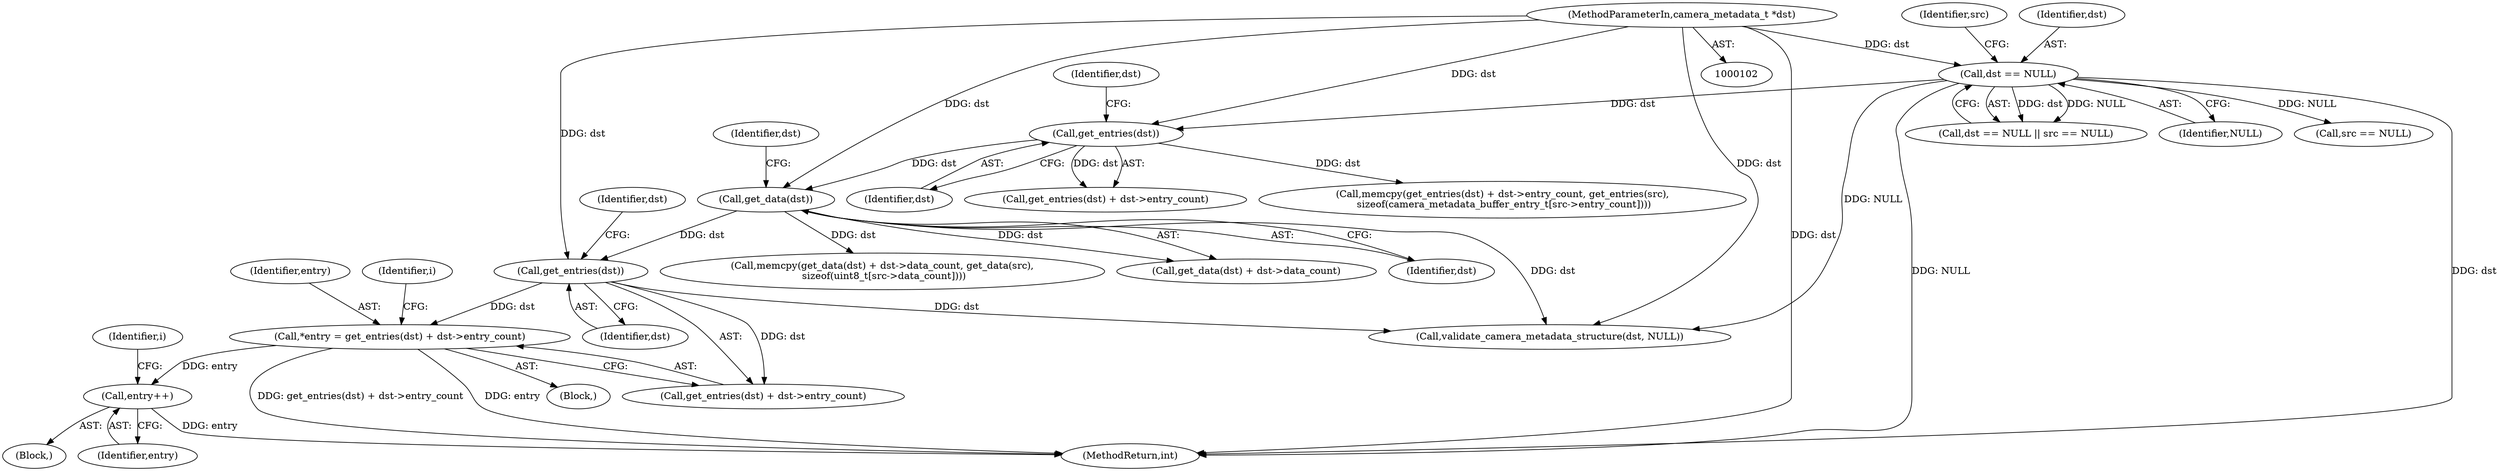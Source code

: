 digraph "0_Android_e9e44f797742f52996ebf307740dad58c28fd9b5@pointer" {
"1000210" [label="(Call,*entry = get_entries(dst) + dst->entry_count)"];
"1000213" [label="(Call,get_entries(dst))"];
"1000189" [label="(Call,get_data(dst))"];
"1000174" [label="(Call,get_entries(dst))"];
"1000108" [label="(Call,dst == NULL)"];
"1000103" [label="(MethodParameterIn,camera_metadata_t *dst)"];
"1000231" [label="(Call,entry++)"];
"1000188" [label="(Call,get_data(dst) + dst->data_count)"];
"1000307" [label="(MethodReturn,int)"];
"1000175" [label="(Identifier,dst)"];
"1000224" [label="(Identifier,i)"];
"1000221" [label="(Identifier,i)"];
"1000232" [label="(Identifier,entry)"];
"1000177" [label="(Identifier,dst)"];
"1000212" [label="(Call,get_entries(dst) + dst->entry_count)"];
"1000301" [label="(Call,validate_camera_metadata_structure(dst, NULL))"];
"1000111" [label="(Call,src == NULL)"];
"1000213" [label="(Call,get_entries(dst))"];
"1000109" [label="(Identifier,dst)"];
"1000210" [label="(Call,*entry = get_entries(dst) + dst->entry_count)"];
"1000189" [label="(Call,get_data(dst))"];
"1000110" [label="(Identifier,NULL)"];
"1000190" [label="(Identifier,dst)"];
"1000216" [label="(Identifier,dst)"];
"1000214" [label="(Identifier,dst)"];
"1000108" [label="(Call,dst == NULL)"];
"1000211" [label="(Identifier,entry)"];
"1000107" [label="(Call,dst == NULL || src == NULL)"];
"1000187" [label="(Call,memcpy(get_data(dst) + dst->data_count, get_data(src),\n sizeof(uint8_t[src->data_count])))"];
"1000112" [label="(Identifier,src)"];
"1000103" [label="(MethodParameterIn,camera_metadata_t *dst)"];
"1000228" [label="(Block,)"];
"1000192" [label="(Identifier,dst)"];
"1000174" [label="(Call,get_entries(dst))"];
"1000231" [label="(Call,entry++)"];
"1000173" [label="(Call,get_entries(dst) + dst->entry_count)"];
"1000172" [label="(Call,memcpy(get_entries(dst) + dst->entry_count, get_entries(src),\n sizeof(camera_metadata_buffer_entry_t[src->entry_count])))"];
"1000208" [label="(Block,)"];
"1000210" -> "1000208"  [label="AST: "];
"1000210" -> "1000212"  [label="CFG: "];
"1000211" -> "1000210"  [label="AST: "];
"1000212" -> "1000210"  [label="AST: "];
"1000221" -> "1000210"  [label="CFG: "];
"1000210" -> "1000307"  [label="DDG: get_entries(dst) + dst->entry_count"];
"1000210" -> "1000307"  [label="DDG: entry"];
"1000213" -> "1000210"  [label="DDG: dst"];
"1000210" -> "1000231"  [label="DDG: entry"];
"1000213" -> "1000212"  [label="AST: "];
"1000213" -> "1000214"  [label="CFG: "];
"1000214" -> "1000213"  [label="AST: "];
"1000216" -> "1000213"  [label="CFG: "];
"1000213" -> "1000212"  [label="DDG: dst"];
"1000189" -> "1000213"  [label="DDG: dst"];
"1000103" -> "1000213"  [label="DDG: dst"];
"1000213" -> "1000301"  [label="DDG: dst"];
"1000189" -> "1000188"  [label="AST: "];
"1000189" -> "1000190"  [label="CFG: "];
"1000190" -> "1000189"  [label="AST: "];
"1000192" -> "1000189"  [label="CFG: "];
"1000189" -> "1000187"  [label="DDG: dst"];
"1000189" -> "1000188"  [label="DDG: dst"];
"1000174" -> "1000189"  [label="DDG: dst"];
"1000103" -> "1000189"  [label="DDG: dst"];
"1000189" -> "1000301"  [label="DDG: dst"];
"1000174" -> "1000173"  [label="AST: "];
"1000174" -> "1000175"  [label="CFG: "];
"1000175" -> "1000174"  [label="AST: "];
"1000177" -> "1000174"  [label="CFG: "];
"1000174" -> "1000172"  [label="DDG: dst"];
"1000174" -> "1000173"  [label="DDG: dst"];
"1000108" -> "1000174"  [label="DDG: dst"];
"1000103" -> "1000174"  [label="DDG: dst"];
"1000108" -> "1000107"  [label="AST: "];
"1000108" -> "1000110"  [label="CFG: "];
"1000109" -> "1000108"  [label="AST: "];
"1000110" -> "1000108"  [label="AST: "];
"1000112" -> "1000108"  [label="CFG: "];
"1000107" -> "1000108"  [label="CFG: "];
"1000108" -> "1000307"  [label="DDG: NULL"];
"1000108" -> "1000307"  [label="DDG: dst"];
"1000108" -> "1000107"  [label="DDG: dst"];
"1000108" -> "1000107"  [label="DDG: NULL"];
"1000103" -> "1000108"  [label="DDG: dst"];
"1000108" -> "1000111"  [label="DDG: NULL"];
"1000108" -> "1000301"  [label="DDG: NULL"];
"1000103" -> "1000102"  [label="AST: "];
"1000103" -> "1000307"  [label="DDG: dst"];
"1000103" -> "1000301"  [label="DDG: dst"];
"1000231" -> "1000228"  [label="AST: "];
"1000231" -> "1000232"  [label="CFG: "];
"1000232" -> "1000231"  [label="AST: "];
"1000224" -> "1000231"  [label="CFG: "];
"1000231" -> "1000307"  [label="DDG: entry"];
}
